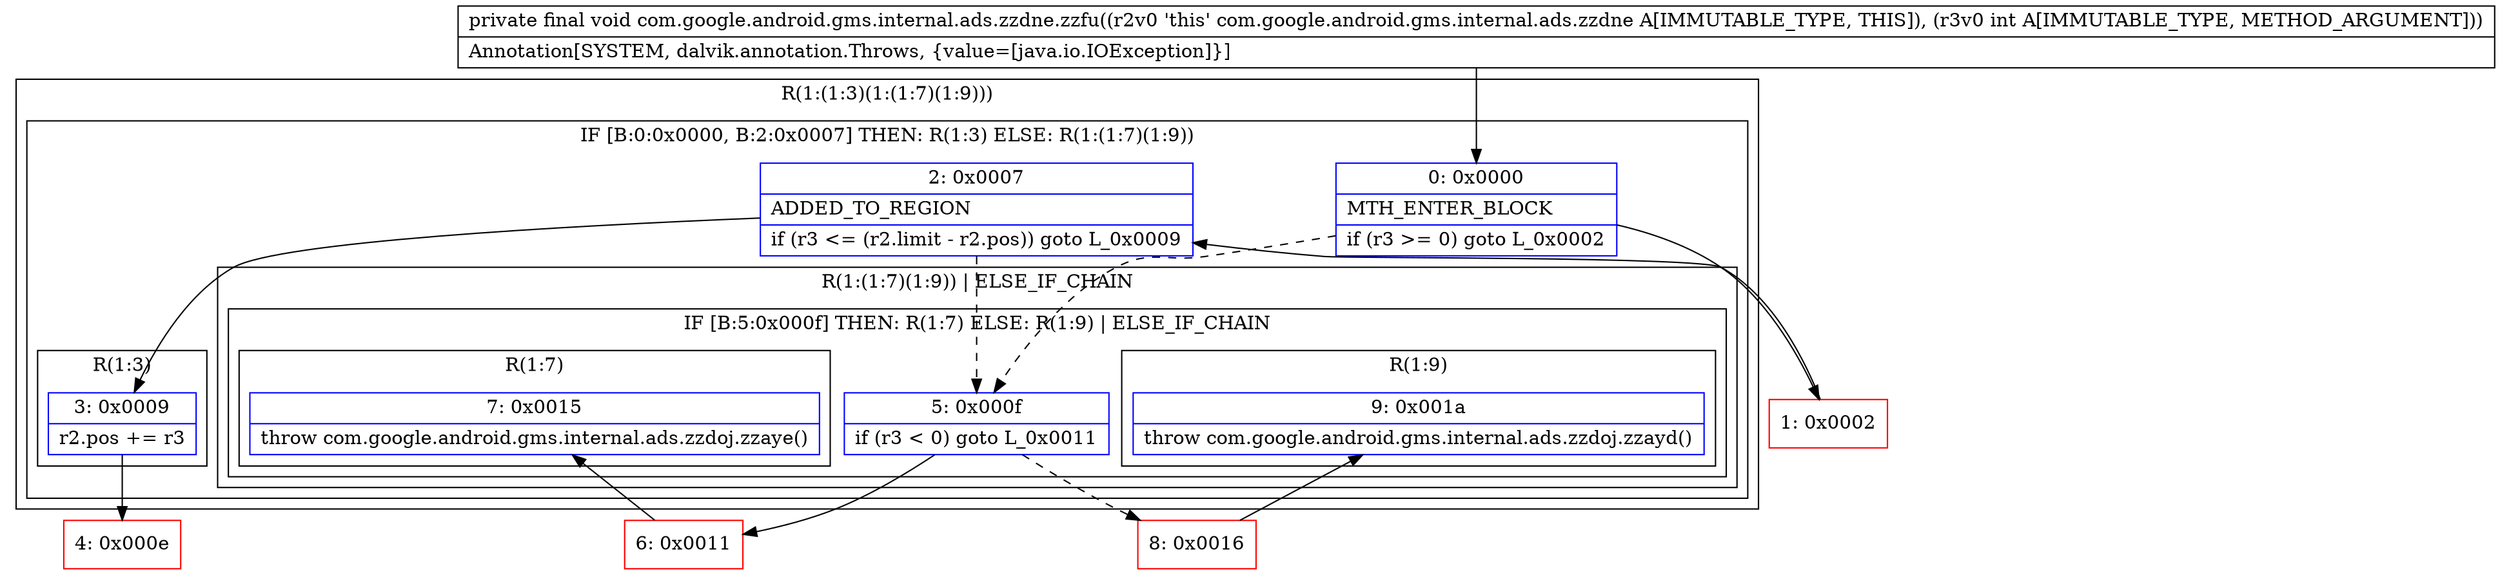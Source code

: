 digraph "CFG forcom.google.android.gms.internal.ads.zzdne.zzfu(I)V" {
subgraph cluster_Region_1764247535 {
label = "R(1:(1:3)(1:(1:7)(1:9)))";
node [shape=record,color=blue];
subgraph cluster_IfRegion_1464261084 {
label = "IF [B:0:0x0000, B:2:0x0007] THEN: R(1:3) ELSE: R(1:(1:7)(1:9))";
node [shape=record,color=blue];
Node_0 [shape=record,label="{0\:\ 0x0000|MTH_ENTER_BLOCK\l|if (r3 \>= 0) goto L_0x0002\l}"];
Node_2 [shape=record,label="{2\:\ 0x0007|ADDED_TO_REGION\l|if (r3 \<= (r2.limit \- r2.pos)) goto L_0x0009\l}"];
subgraph cluster_Region_1583201866 {
label = "R(1:3)";
node [shape=record,color=blue];
Node_3 [shape=record,label="{3\:\ 0x0009|r2.pos += r3\l}"];
}
subgraph cluster_Region_1673292622 {
label = "R(1:(1:7)(1:9)) | ELSE_IF_CHAIN\l";
node [shape=record,color=blue];
subgraph cluster_IfRegion_1216372713 {
label = "IF [B:5:0x000f] THEN: R(1:7) ELSE: R(1:9) | ELSE_IF_CHAIN\l";
node [shape=record,color=blue];
Node_5 [shape=record,label="{5\:\ 0x000f|if (r3 \< 0) goto L_0x0011\l}"];
subgraph cluster_Region_703199004 {
label = "R(1:7)";
node [shape=record,color=blue];
Node_7 [shape=record,label="{7\:\ 0x0015|throw com.google.android.gms.internal.ads.zzdoj.zzaye()\l}"];
}
subgraph cluster_Region_443921285 {
label = "R(1:9)";
node [shape=record,color=blue];
Node_9 [shape=record,label="{9\:\ 0x001a|throw com.google.android.gms.internal.ads.zzdoj.zzayd()\l}"];
}
}
}
}
}
Node_1 [shape=record,color=red,label="{1\:\ 0x0002}"];
Node_4 [shape=record,color=red,label="{4\:\ 0x000e}"];
Node_6 [shape=record,color=red,label="{6\:\ 0x0011}"];
Node_8 [shape=record,color=red,label="{8\:\ 0x0016}"];
MethodNode[shape=record,label="{private final void com.google.android.gms.internal.ads.zzdne.zzfu((r2v0 'this' com.google.android.gms.internal.ads.zzdne A[IMMUTABLE_TYPE, THIS]), (r3v0 int A[IMMUTABLE_TYPE, METHOD_ARGUMENT]))  | Annotation[SYSTEM, dalvik.annotation.Throws, \{value=[java.io.IOException]\}]\l}"];
MethodNode -> Node_0;
Node_0 -> Node_1;
Node_0 -> Node_5[style=dashed];
Node_2 -> Node_3;
Node_2 -> Node_5[style=dashed];
Node_3 -> Node_4;
Node_5 -> Node_6;
Node_5 -> Node_8[style=dashed];
Node_1 -> Node_2;
Node_6 -> Node_7;
Node_8 -> Node_9;
}

